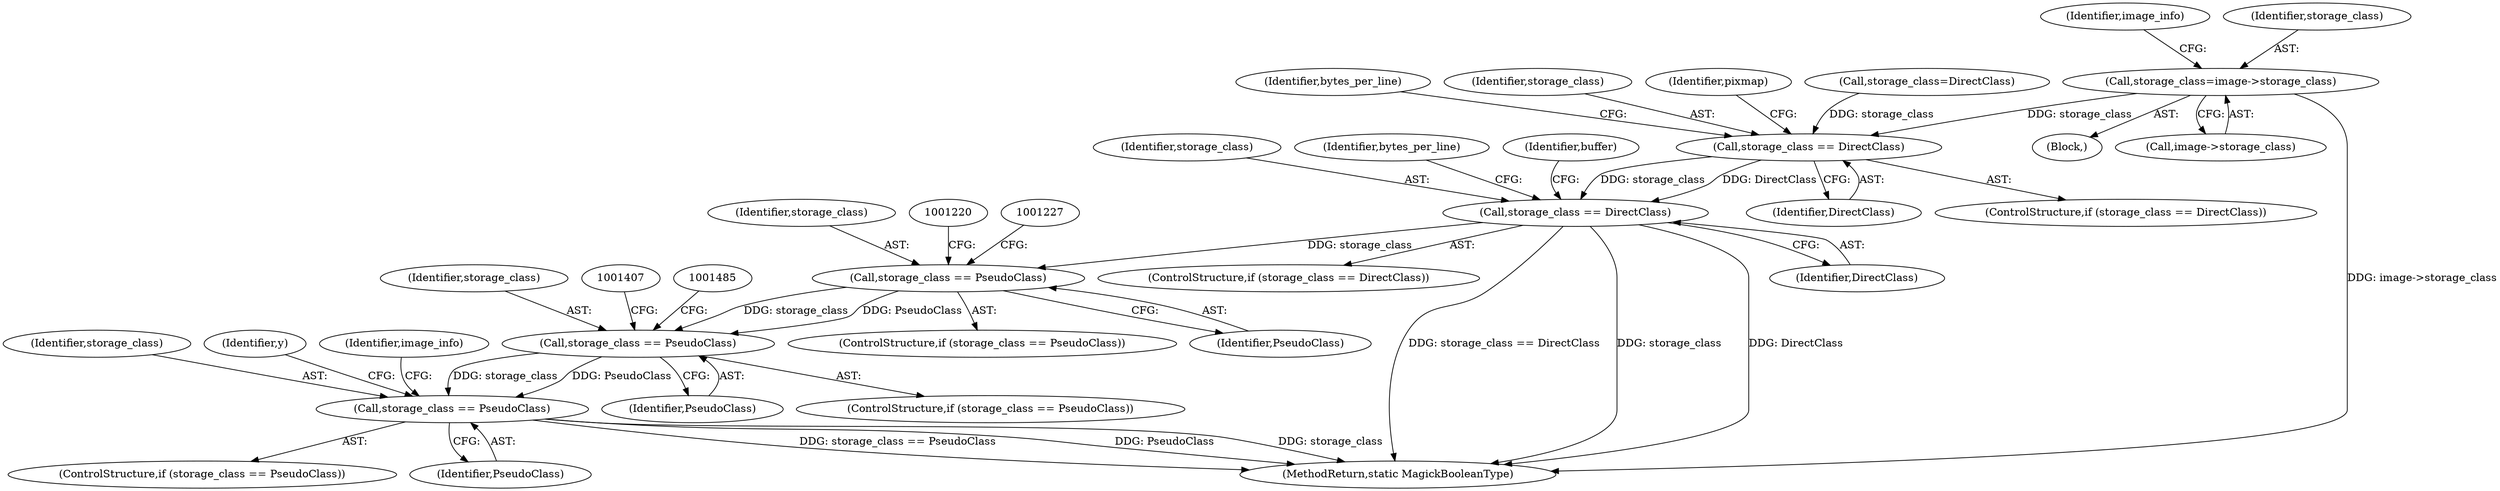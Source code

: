 digraph "0_ImageMagick_859084b4fd966ac007965c3d85caabccd8aee9b4@pointer" {
"1000380" [label="(Call,storage_class=image->storage_class)"];
"1000395" [label="(Call,storage_class == DirectClass)"];
"1000442" [label="(Call,storage_class == DirectClass)"];
"1001216" [label="(Call,storage_class == PseudoClass)"];
"1001402" [label="(Call,storage_class == PseudoClass)"];
"1001567" [label="(Call,storage_class == PseudoClass)"];
"1000388" [label="(Identifier,image_info)"];
"1000443" [label="(Identifier,storage_class)"];
"1001404" [label="(Identifier,PseudoClass)"];
"1001216" [label="(Call,storage_class == PseudoClass)"];
"1001215" [label="(ControlStructure,if (storage_class == PseudoClass))"];
"1000118" [label="(Block,)"];
"1001403" [label="(Identifier,storage_class)"];
"1000380" [label="(Call,storage_class=image->storage_class)"];
"1000381" [label="(Identifier,storage_class)"];
"1000441" [label="(ControlStructure,if (storage_class == DirectClass))"];
"1000442" [label="(Call,storage_class == DirectClass)"];
"1000395" [label="(Call,storage_class == DirectClass)"];
"1001402" [label="(Call,storage_class == PseudoClass)"];
"1001568" [label="(Identifier,storage_class)"];
"1000397" [label="(Identifier,DirectClass)"];
"1001401" [label="(ControlStructure,if (storage_class == PseudoClass))"];
"1001572" [label="(Identifier,y)"];
"1001217" [label="(Identifier,storage_class)"];
"1001567" [label="(Call,storage_class == PseudoClass)"];
"1001672" [label="(Identifier,image_info)"];
"1000382" [label="(Call,image->storage_class)"];
"1001566" [label="(ControlStructure,if (storage_class == PseudoClass))"];
"1001569" [label="(Identifier,PseudoClass)"];
"1000446" [label="(Identifier,bytes_per_line)"];
"1000437" [label="(Identifier,bytes_per_line)"];
"1001970" [label="(MethodReturn,static MagickBooleanType)"];
"1000456" [label="(Identifier,buffer)"];
"1001218" [label="(Identifier,PseudoClass)"];
"1000396" [label="(Identifier,storage_class)"];
"1000401" [label="(Identifier,pixmap)"];
"1000394" [label="(ControlStructure,if (storage_class == DirectClass))"];
"1000444" [label="(Identifier,DirectClass)"];
"1000391" [label="(Call,storage_class=DirectClass)"];
"1000380" -> "1000118"  [label="AST: "];
"1000380" -> "1000382"  [label="CFG: "];
"1000381" -> "1000380"  [label="AST: "];
"1000382" -> "1000380"  [label="AST: "];
"1000388" -> "1000380"  [label="CFG: "];
"1000380" -> "1001970"  [label="DDG: image->storage_class"];
"1000380" -> "1000395"  [label="DDG: storage_class"];
"1000395" -> "1000394"  [label="AST: "];
"1000395" -> "1000397"  [label="CFG: "];
"1000396" -> "1000395"  [label="AST: "];
"1000397" -> "1000395"  [label="AST: "];
"1000401" -> "1000395"  [label="CFG: "];
"1000437" -> "1000395"  [label="CFG: "];
"1000391" -> "1000395"  [label="DDG: storage_class"];
"1000395" -> "1000442"  [label="DDG: storage_class"];
"1000395" -> "1000442"  [label="DDG: DirectClass"];
"1000442" -> "1000441"  [label="AST: "];
"1000442" -> "1000444"  [label="CFG: "];
"1000443" -> "1000442"  [label="AST: "];
"1000444" -> "1000442"  [label="AST: "];
"1000446" -> "1000442"  [label="CFG: "];
"1000456" -> "1000442"  [label="CFG: "];
"1000442" -> "1001970"  [label="DDG: storage_class == DirectClass"];
"1000442" -> "1001970"  [label="DDG: storage_class"];
"1000442" -> "1001970"  [label="DDG: DirectClass"];
"1000442" -> "1001216"  [label="DDG: storage_class"];
"1001216" -> "1001215"  [label="AST: "];
"1001216" -> "1001218"  [label="CFG: "];
"1001217" -> "1001216"  [label="AST: "];
"1001218" -> "1001216"  [label="AST: "];
"1001220" -> "1001216"  [label="CFG: "];
"1001227" -> "1001216"  [label="CFG: "];
"1001216" -> "1001402"  [label="DDG: storage_class"];
"1001216" -> "1001402"  [label="DDG: PseudoClass"];
"1001402" -> "1001401"  [label="AST: "];
"1001402" -> "1001404"  [label="CFG: "];
"1001403" -> "1001402"  [label="AST: "];
"1001404" -> "1001402"  [label="AST: "];
"1001407" -> "1001402"  [label="CFG: "];
"1001485" -> "1001402"  [label="CFG: "];
"1001402" -> "1001567"  [label="DDG: storage_class"];
"1001402" -> "1001567"  [label="DDG: PseudoClass"];
"1001567" -> "1001566"  [label="AST: "];
"1001567" -> "1001569"  [label="CFG: "];
"1001568" -> "1001567"  [label="AST: "];
"1001569" -> "1001567"  [label="AST: "];
"1001572" -> "1001567"  [label="CFG: "];
"1001672" -> "1001567"  [label="CFG: "];
"1001567" -> "1001970"  [label="DDG: storage_class == PseudoClass"];
"1001567" -> "1001970"  [label="DDG: PseudoClass"];
"1001567" -> "1001970"  [label="DDG: storage_class"];
}
